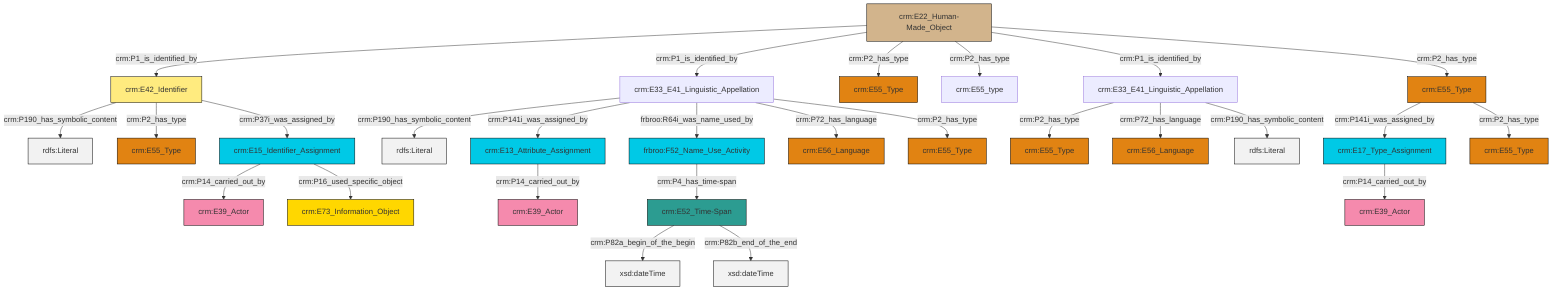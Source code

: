 graph TD
classDef Literal fill:#f2f2f2,stroke:#000000;
classDef CRM_Entity fill:#FFFFFF,stroke:#000000;
classDef Temporal_Entity fill:#00C9E6, stroke:#000000;
classDef Type fill:#E18312, stroke:#000000;
classDef Time-Span fill:#2C9C91, stroke:#000000;
classDef Appellation fill:#FFEB7F, stroke:#000000;
classDef Place fill:#008836, stroke:#000000;
classDef Persistent_Item fill:#B266B2, stroke:#000000;
classDef Conceptual_Object fill:#FFD700, stroke:#000000;
classDef Physical_Thing fill:#D2B48C, stroke:#000000;
classDef Actor fill:#f58aad, stroke:#000000;
classDef PC_Classes fill:#4ce600, stroke:#000000;
classDef Multi fill:#cccccc,stroke:#000000;

0["crm:E52_Time-Span"]:::Time-Span -->|crm:P82a_begin_of_the_begin| 1[xsd:dateTime]:::Literal
5["crm:E22_Human-Made_Object"]:::Physical_Thing -->|crm:P1_is_identified_by| 6["crm:E42_Identifier"]:::Appellation
5["crm:E22_Human-Made_Object"]:::Physical_Thing -->|crm:P1_is_identified_by| 7["crm:E33_E41_Linguistic_Appellation"]:::Default
7["crm:E33_E41_Linguistic_Appellation"]:::Default -->|crm:P190_has_symbolic_content| 8[rdfs:Literal]:::Literal
6["crm:E42_Identifier"]:::Appellation -->|crm:P190_has_symbolic_content| 9[rdfs:Literal]:::Literal
14["crm:E15_Identifier_Assignment"]:::Temporal_Entity -->|crm:P14_carried_out_by| 15["crm:E39_Actor"]:::Actor
21["crm:E33_E41_Linguistic_Appellation"]:::Default -->|crm:P2_has_type| 12["crm:E55_Type"]:::Type
5["crm:E22_Human-Made_Object"]:::Physical_Thing -->|crm:P2_has_type| 22["crm:E55_Type"]:::Type
7["crm:E33_E41_Linguistic_Appellation"]:::Default -->|crm:P141i_was_assigned_by| 2["crm:E13_Attribute_Assignment"]:::Temporal_Entity
6["crm:E42_Identifier"]:::Appellation -->|crm:P2_has_type| 23["crm:E55_Type"]:::Type
6["crm:E42_Identifier"]:::Appellation -->|crm:P37i_was_assigned_by| 14["crm:E15_Identifier_Assignment"]:::Temporal_Entity
5["crm:E22_Human-Made_Object"]:::Physical_Thing -->|crm:P2_has_type| 25["crm:E55_type"]:::Default
14["crm:E15_Identifier_Assignment"]:::Temporal_Entity -->|crm:P16_used_specific_object| 26["crm:E73_Information_Object"]:::Conceptual_Object
5["crm:E22_Human-Made_Object"]:::Physical_Thing -->|crm:P1_is_identified_by| 21["crm:E33_E41_Linguistic_Appellation"]:::Default
19["crm:E55_Type"]:::Type -->|crm:P141i_was_assigned_by| 29["crm:E17_Type_Assignment"]:::Temporal_Entity
21["crm:E33_E41_Linguistic_Appellation"]:::Default -->|crm:P72_has_language| 30["crm:E56_Language"]:::Type
29["crm:E17_Type_Assignment"]:::Temporal_Entity -->|crm:P14_carried_out_by| 27["crm:E39_Actor"]:::Actor
17["frbroo:F52_Name_Use_Activity"]:::Temporal_Entity -->|crm:P4_has_time-span| 0["crm:E52_Time-Span"]:::Time-Span
7["crm:E33_E41_Linguistic_Appellation"]:::Default -->|frbroo:R64i_was_name_used_by| 17["frbroo:F52_Name_Use_Activity"]:::Temporal_Entity
21["crm:E33_E41_Linguistic_Appellation"]:::Default -->|crm:P190_has_symbolic_content| 42[rdfs:Literal]:::Literal
2["crm:E13_Attribute_Assignment"]:::Temporal_Entity -->|crm:P14_carried_out_by| 31["crm:E39_Actor"]:::Actor
7["crm:E33_E41_Linguistic_Appellation"]:::Default -->|crm:P72_has_language| 33["crm:E56_Language"]:::Type
5["crm:E22_Human-Made_Object"]:::Physical_Thing -->|crm:P2_has_type| 19["crm:E55_Type"]:::Type
19["crm:E55_Type"]:::Type -->|crm:P2_has_type| 10["crm:E55_Type"]:::Type
0["crm:E52_Time-Span"]:::Time-Span -->|crm:P82b_end_of_the_end| 50[xsd:dateTime]:::Literal
7["crm:E33_E41_Linguistic_Appellation"]:::Default -->|crm:P2_has_type| 47["crm:E55_Type"]:::Type